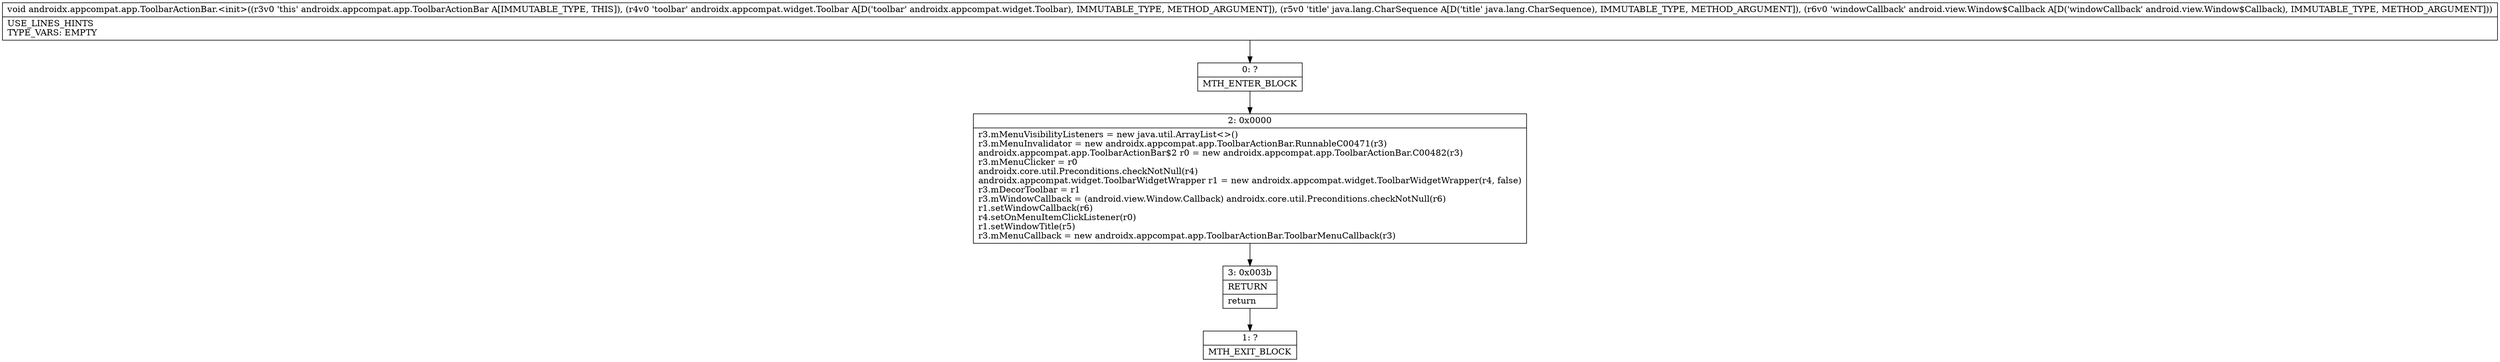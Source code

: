 digraph "CFG forandroidx.appcompat.app.ToolbarActionBar.\<init\>(Landroidx\/appcompat\/widget\/Toolbar;Ljava\/lang\/CharSequence;Landroid\/view\/Window$Callback;)V" {
Node_0 [shape=record,label="{0\:\ ?|MTH_ENTER_BLOCK\l}"];
Node_2 [shape=record,label="{2\:\ 0x0000|r3.mMenuVisibilityListeners = new java.util.ArrayList\<\>()\lr3.mMenuInvalidator = new androidx.appcompat.app.ToolbarActionBar.RunnableC00471(r3)\landroidx.appcompat.app.ToolbarActionBar$2 r0 = new androidx.appcompat.app.ToolbarActionBar.C00482(r3)\lr3.mMenuClicker = r0\landroidx.core.util.Preconditions.checkNotNull(r4)\landroidx.appcompat.widget.ToolbarWidgetWrapper r1 = new androidx.appcompat.widget.ToolbarWidgetWrapper(r4, false)\lr3.mDecorToolbar = r1\lr3.mWindowCallback = (android.view.Window.Callback) androidx.core.util.Preconditions.checkNotNull(r6)\lr1.setWindowCallback(r6)\lr4.setOnMenuItemClickListener(r0)\lr1.setWindowTitle(r5)\lr3.mMenuCallback = new androidx.appcompat.app.ToolbarActionBar.ToolbarMenuCallback(r3)\l}"];
Node_3 [shape=record,label="{3\:\ 0x003b|RETURN\l|return\l}"];
Node_1 [shape=record,label="{1\:\ ?|MTH_EXIT_BLOCK\l}"];
MethodNode[shape=record,label="{void androidx.appcompat.app.ToolbarActionBar.\<init\>((r3v0 'this' androidx.appcompat.app.ToolbarActionBar A[IMMUTABLE_TYPE, THIS]), (r4v0 'toolbar' androidx.appcompat.widget.Toolbar A[D('toolbar' androidx.appcompat.widget.Toolbar), IMMUTABLE_TYPE, METHOD_ARGUMENT]), (r5v0 'title' java.lang.CharSequence A[D('title' java.lang.CharSequence), IMMUTABLE_TYPE, METHOD_ARGUMENT]), (r6v0 'windowCallback' android.view.Window$Callback A[D('windowCallback' android.view.Window$Callback), IMMUTABLE_TYPE, METHOD_ARGUMENT]))  | USE_LINES_HINTS\lTYPE_VARS: EMPTY\l}"];
MethodNode -> Node_0;Node_0 -> Node_2;
Node_2 -> Node_3;
Node_3 -> Node_1;
}

